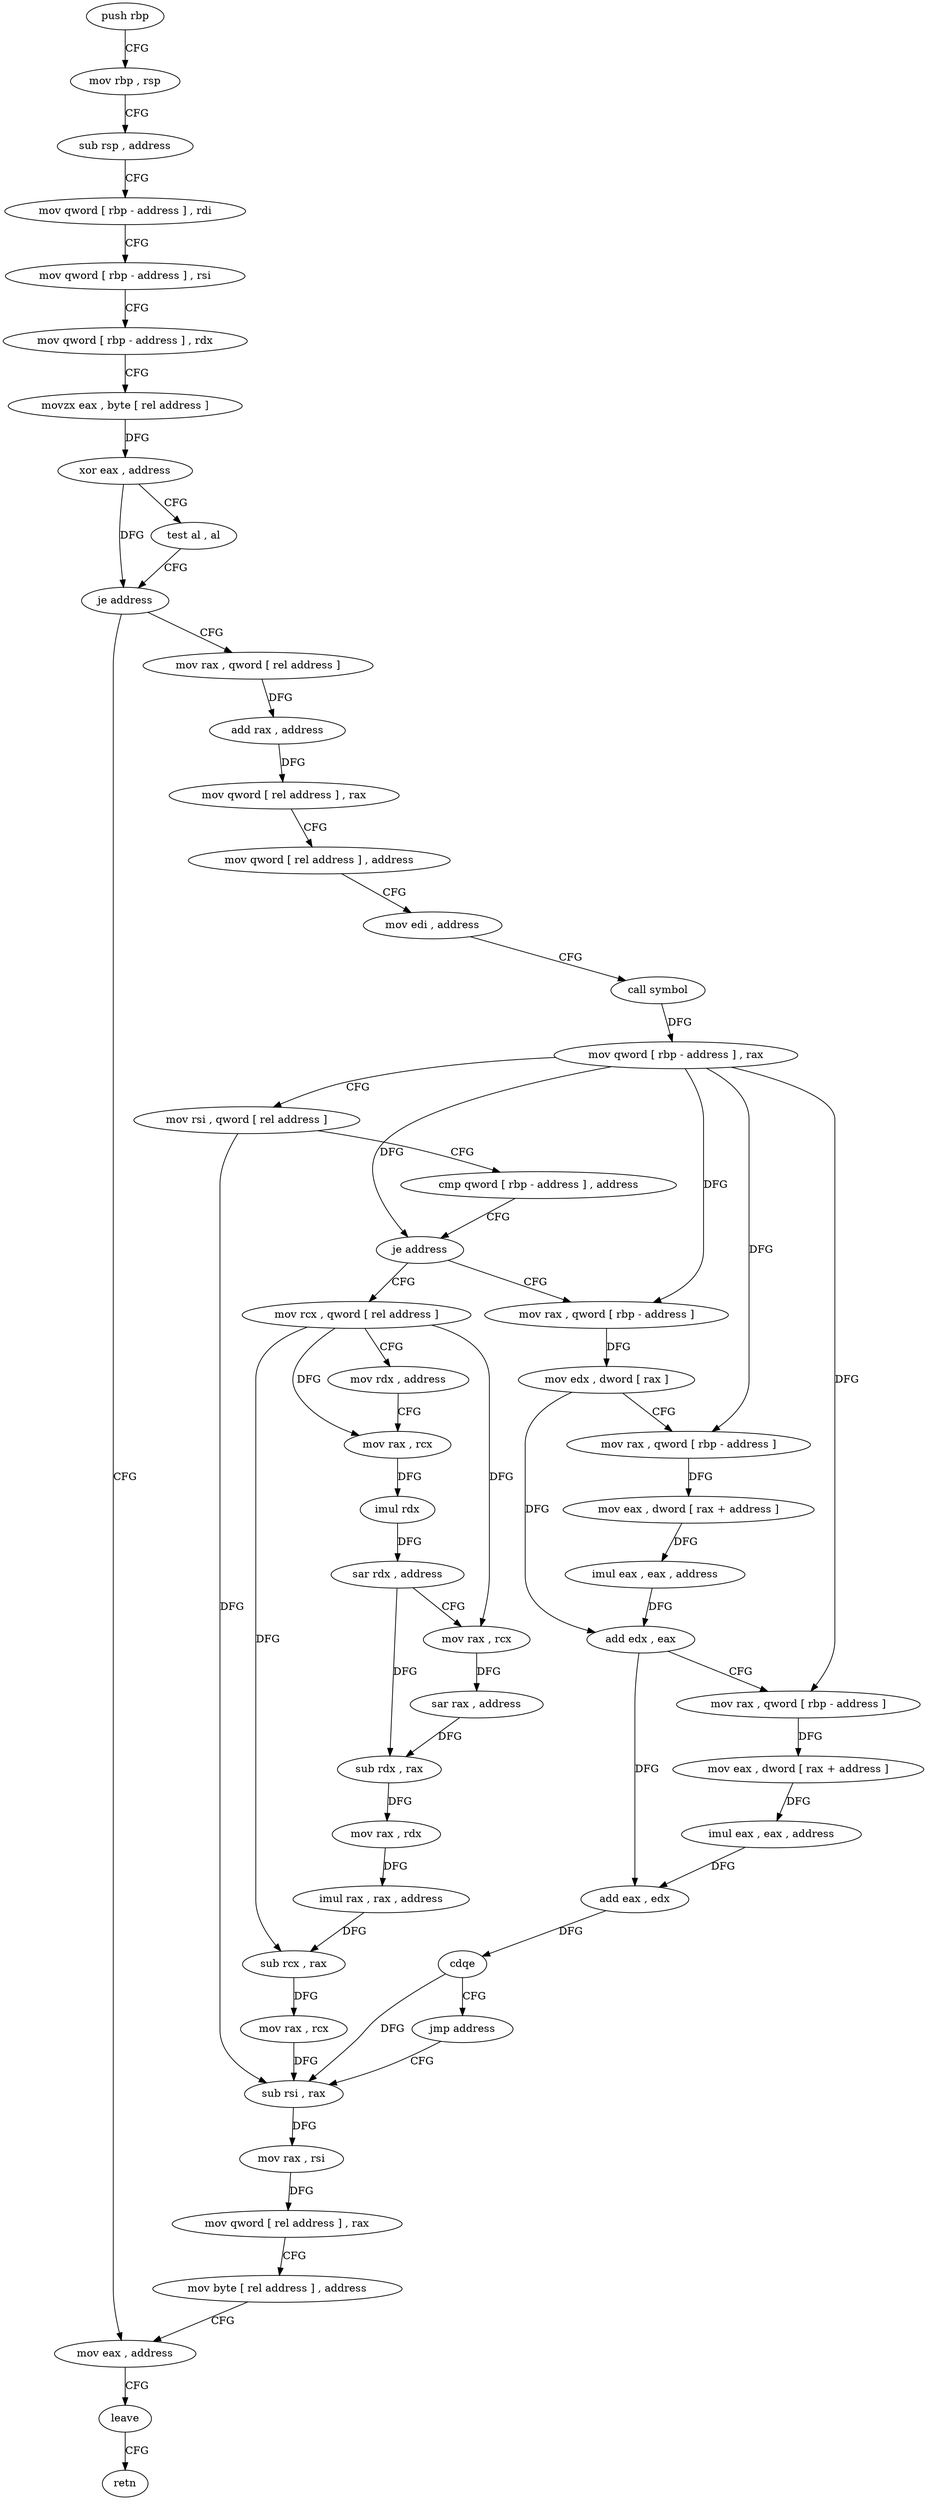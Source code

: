 digraph "func" {
"4257803" [label = "push rbp" ]
"4257804" [label = "mov rbp , rsp" ]
"4257807" [label = "sub rsp , address" ]
"4257811" [label = "mov qword [ rbp - address ] , rdi" ]
"4257815" [label = "mov qword [ rbp - address ] , rsi" ]
"4257819" [label = "mov qword [ rbp - address ] , rdx" ]
"4257823" [label = "movzx eax , byte [ rel address ]" ]
"4257830" [label = "xor eax , address" ]
"4257833" [label = "test al , al" ]
"4257835" [label = "je address" ]
"4258010" [label = "mov eax , address" ]
"4257841" [label = "mov rax , qword [ rel address ]" ]
"4258015" [label = "leave" ]
"4258016" [label = "retn" ]
"4257848" [label = "add rax , address" ]
"4257854" [label = "mov qword [ rel address ] , rax" ]
"4257861" [label = "mov qword [ rel address ] , address" ]
"4257872" [label = "mov edi , address" ]
"4257877" [label = "call symbol" ]
"4257882" [label = "mov qword [ rbp - address ] , rax" ]
"4257886" [label = "mov rsi , qword [ rel address ]" ]
"4257893" [label = "cmp qword [ rbp - address ] , address" ]
"4257898" [label = "je address" ]
"4257937" [label = "mov rcx , qword [ rel address ]" ]
"4257900" [label = "mov rax , qword [ rbp - address ]" ]
"4257944" [label = "mov rdx , address" ]
"4257954" [label = "mov rax , rcx" ]
"4257957" [label = "imul rdx" ]
"4257960" [label = "sar rdx , address" ]
"4257964" [label = "mov rax , rcx" ]
"4257967" [label = "sar rax , address" ]
"4257971" [label = "sub rdx , rax" ]
"4257974" [label = "mov rax , rdx" ]
"4257977" [label = "imul rax , rax , address" ]
"4257984" [label = "sub rcx , rax" ]
"4257987" [label = "mov rax , rcx" ]
"4257990" [label = "sub rsi , rax" ]
"4257904" [label = "mov edx , dword [ rax ]" ]
"4257906" [label = "mov rax , qword [ rbp - address ]" ]
"4257910" [label = "mov eax , dword [ rax + address ]" ]
"4257913" [label = "imul eax , eax , address" ]
"4257916" [label = "add edx , eax" ]
"4257918" [label = "mov rax , qword [ rbp - address ]" ]
"4257922" [label = "mov eax , dword [ rax + address ]" ]
"4257925" [label = "imul eax , eax , address" ]
"4257931" [label = "add eax , edx" ]
"4257933" [label = "cdqe" ]
"4257935" [label = "jmp address" ]
"4257993" [label = "mov rax , rsi" ]
"4257996" [label = "mov qword [ rel address ] , rax" ]
"4258003" [label = "mov byte [ rel address ] , address" ]
"4257803" -> "4257804" [ label = "CFG" ]
"4257804" -> "4257807" [ label = "CFG" ]
"4257807" -> "4257811" [ label = "CFG" ]
"4257811" -> "4257815" [ label = "CFG" ]
"4257815" -> "4257819" [ label = "CFG" ]
"4257819" -> "4257823" [ label = "CFG" ]
"4257823" -> "4257830" [ label = "DFG" ]
"4257830" -> "4257833" [ label = "CFG" ]
"4257830" -> "4257835" [ label = "DFG" ]
"4257833" -> "4257835" [ label = "CFG" ]
"4257835" -> "4258010" [ label = "CFG" ]
"4257835" -> "4257841" [ label = "CFG" ]
"4258010" -> "4258015" [ label = "CFG" ]
"4257841" -> "4257848" [ label = "DFG" ]
"4258015" -> "4258016" [ label = "CFG" ]
"4257848" -> "4257854" [ label = "DFG" ]
"4257854" -> "4257861" [ label = "CFG" ]
"4257861" -> "4257872" [ label = "CFG" ]
"4257872" -> "4257877" [ label = "CFG" ]
"4257877" -> "4257882" [ label = "DFG" ]
"4257882" -> "4257886" [ label = "CFG" ]
"4257882" -> "4257898" [ label = "DFG" ]
"4257882" -> "4257900" [ label = "DFG" ]
"4257882" -> "4257906" [ label = "DFG" ]
"4257882" -> "4257918" [ label = "DFG" ]
"4257886" -> "4257893" [ label = "CFG" ]
"4257886" -> "4257990" [ label = "DFG" ]
"4257893" -> "4257898" [ label = "CFG" ]
"4257898" -> "4257937" [ label = "CFG" ]
"4257898" -> "4257900" [ label = "CFG" ]
"4257937" -> "4257944" [ label = "CFG" ]
"4257937" -> "4257954" [ label = "DFG" ]
"4257937" -> "4257964" [ label = "DFG" ]
"4257937" -> "4257984" [ label = "DFG" ]
"4257900" -> "4257904" [ label = "DFG" ]
"4257944" -> "4257954" [ label = "CFG" ]
"4257954" -> "4257957" [ label = "DFG" ]
"4257957" -> "4257960" [ label = "DFG" ]
"4257960" -> "4257964" [ label = "CFG" ]
"4257960" -> "4257971" [ label = "DFG" ]
"4257964" -> "4257967" [ label = "DFG" ]
"4257967" -> "4257971" [ label = "DFG" ]
"4257971" -> "4257974" [ label = "DFG" ]
"4257974" -> "4257977" [ label = "DFG" ]
"4257977" -> "4257984" [ label = "DFG" ]
"4257984" -> "4257987" [ label = "DFG" ]
"4257987" -> "4257990" [ label = "DFG" ]
"4257990" -> "4257993" [ label = "DFG" ]
"4257904" -> "4257906" [ label = "CFG" ]
"4257904" -> "4257916" [ label = "DFG" ]
"4257906" -> "4257910" [ label = "DFG" ]
"4257910" -> "4257913" [ label = "DFG" ]
"4257913" -> "4257916" [ label = "DFG" ]
"4257916" -> "4257918" [ label = "CFG" ]
"4257916" -> "4257931" [ label = "DFG" ]
"4257918" -> "4257922" [ label = "DFG" ]
"4257922" -> "4257925" [ label = "DFG" ]
"4257925" -> "4257931" [ label = "DFG" ]
"4257931" -> "4257933" [ label = "DFG" ]
"4257933" -> "4257935" [ label = "CFG" ]
"4257933" -> "4257990" [ label = "DFG" ]
"4257935" -> "4257990" [ label = "CFG" ]
"4257993" -> "4257996" [ label = "DFG" ]
"4257996" -> "4258003" [ label = "CFG" ]
"4258003" -> "4258010" [ label = "CFG" ]
}
